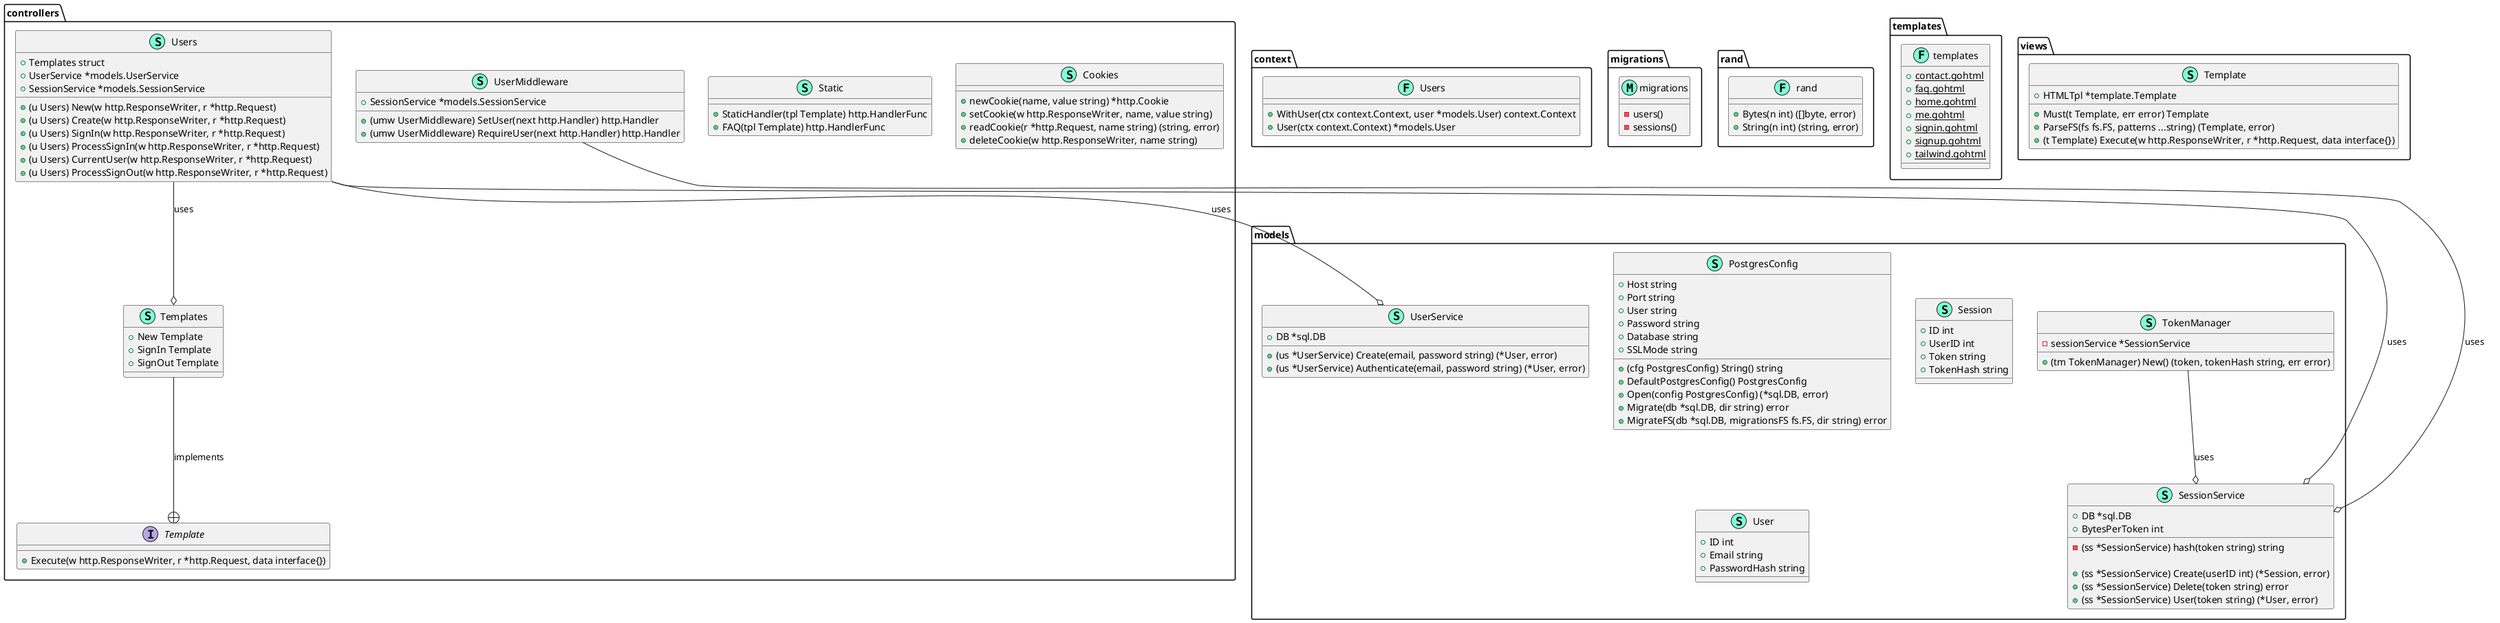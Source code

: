 @startuml

namespace models {
    class PostgresConfig << (S,Aquamarine) >> {
        + Host string
        + Port string
        + User string
        + Password string
        + Database string
        + SSLMode string

        + (cfg PostgresConfig) String() string
        + DefaultPostgresConfig() PostgresConfig
        + Open(config PostgresConfig) (*sql.DB, error)
        + Migrate(db *sql.DB, dir string) error
        + MigrateFS(db *sql.DB, migrationsFS fs.FS, dir string) error
    }
    class Session << (S,Aquamarine) >> {
        + ID int
        + UserID int
        + Token string
        + TokenHash string

    }
    class SessionService << (S,Aquamarine) >> {
        + DB *sql.DB
        + BytesPerToken int

        - (ss *SessionService) hash(token string) string

        + (ss *SessionService) Create(userID int) (*Session, error)
        + (ss *SessionService) Delete(token string) error
        + (ss *SessionService) User(token string) (*User, error)

    }
    class TokenManager << (S,Aquamarine) >> {
        - sessionService *SessionService

        + (tm TokenManager) New() (token, tokenHash string, err error)

    }
    class User << (S,Aquamarine) >> {
        + ID int
        + Email string
        + PasswordHash string

    }
    class UserService << (S,Aquamarine) >> {
        + DB *sql.DB

        + (us *UserService) Create(email, password string) (*User, error)
        + (us *UserService) Authenticate(email, password string) (*User, error)
    }

    TokenManager --o SessionService : uses

}

namespace context {
    class Users << (F,Aquamarine) >>  {
        + WithUser(ctx context.Context, user *models.User) context.Context
        + User(ctx context.Context) *models.User
    }
}

namespace controllers {
    class Cookies << (S,Aquamarine) >> {
        + newCookie(name, value string) *http.Cookie
        + setCookie(w http.ResponseWriter, name, value string)
        + readCookie(r *http.Request, name string) (string, error)
        + deleteCookie(w http.ResponseWriter, name string)
    }
    class Static << (S,Aquamarine) >> {
        + StaticHandler(tpl Template) http.HandlerFunc
        + FAQ(tpl Template) http.HandlerFunc
    }
    interface Template {
        + Execute(w http.ResponseWriter, r *http.Request, data interface{})
    }
    class Users << (S,Aquamarine) >> {
        + Templates struct
        + UserService *models.UserService
	    + SessionService *models.SessionService

        + (u Users) New(w http.ResponseWriter, r *http.Request)
        + (u Users) Create(w http.ResponseWriter, r *http.Request)
        + (u Users) SignIn(w http.ResponseWriter, r *http.Request)
        + (u Users) ProcessSignIn(w http.ResponseWriter, r *http.Request)
        + (u Users) CurrentUser(w http.ResponseWriter, r *http.Request)
        + (u Users) ProcessSignOut(w http.ResponseWriter, r *http.Request)
    }
    class Templates << (S,Aquamarine) >> {
        + New Template
		+ SignIn Template
		+ SignOut Template
    }
    class UserMiddleware << (S,Aquamarine) >>  {
        + SessionService *models.SessionService

        + (umw UserMiddleware) SetUser(next http.Handler) http.Handler
        + (umw UserMiddleware) RequireUser(next http.Handler) http.Handler
    }

    Templates --+ Template : implements
    Users --o Templates : uses
    Users --o models.UserService : uses
    Users --o models.SessionService : uses
    UserMiddleware --o models.SessionService : uses
}

namespace migrations {
    class migrations << (M,Aquamarine) >>  {       
        - users()
        - sessions()
    }
}

namespace rand {
    class rand << (F,Aquamarine) >>  {       
        + Bytes(n int) ([]byte, error)
        + String(n int) (string, error)
    }
}

namespace templates {
    class templates << (F,Aquamarine) >>  {       
        + {static} contact.gohtml
        + {static} faq.gohtml
        + {static} home.gohtml
        + {static} me.gohtml
        + {static} signin.gohtml
        + {static} signup.gohtml
        + {static} tailwind.gohtml
    }
}

namespace views {
    class Template << (S,Aquamarine) >>{
        + HTMLTpl *template.Template

        + Must(t Template, err error) Template
        + ParseFS(fs fs.FS, patterns ...string) (Template, error)
        + (t Template) Execute(w http.ResponseWriter, r *http.Request, data interface{})
        
    }
}

@enduml

